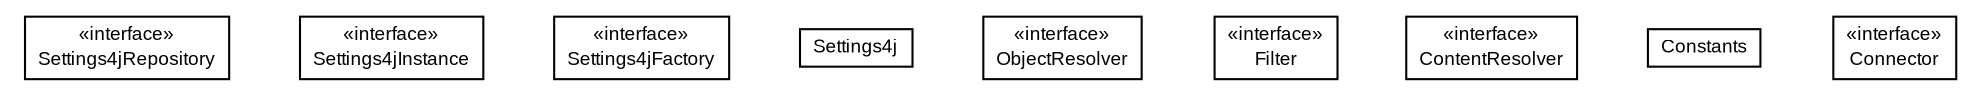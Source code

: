 #!/usr/local/bin/dot
#
# Class diagram 
# Generated by UmlGraph version 4.6 (http://www.spinellis.gr/sw/umlgraph)
#

digraph G {
	edge [fontname="arial",fontsize=10,labelfontname="arial",labelfontsize=10];
	node [fontname="arial",fontsize=10,shape=plaintext];
	// org.settings4j.Settings4jRepository
	c264 [label=<<table border="0" cellborder="1" cellspacing="0" cellpadding="2" port="p" href="./Settings4jRepository.html">
		<tr><td><table border="0" cellspacing="0" cellpadding="1">
			<tr><td> &laquo;interface&raquo; </td></tr>
			<tr><td> Settings4jRepository </td></tr>
		</table></td></tr>
		</table>>, fontname="arial", fontcolor="black", fontsize=9.0];
	// org.settings4j.Settings4jInstance
	c265 [label=<<table border="0" cellborder="1" cellspacing="0" cellpadding="2" port="p" href="./Settings4jInstance.html">
		<tr><td><table border="0" cellspacing="0" cellpadding="1">
			<tr><td> &laquo;interface&raquo; </td></tr>
			<tr><td> Settings4jInstance </td></tr>
		</table></td></tr>
		</table>>, fontname="arial", fontcolor="black", fontsize=9.0];
	// org.settings4j.Settings4jFactory
	c266 [label=<<table border="0" cellborder="1" cellspacing="0" cellpadding="2" port="p" href="./Settings4jFactory.html">
		<tr><td><table border="0" cellspacing="0" cellpadding="1">
			<tr><td> &laquo;interface&raquo; </td></tr>
			<tr><td> Settings4jFactory </td></tr>
		</table></td></tr>
		</table>>, fontname="arial", fontcolor="black", fontsize=9.0];
	// org.settings4j.Settings4j
	c267 [label=<<table border="0" cellborder="1" cellspacing="0" cellpadding="2" port="p" href="./Settings4j.html">
		<tr><td><table border="0" cellspacing="0" cellpadding="1">
			<tr><td> Settings4j </td></tr>
		</table></td></tr>
		</table>>, fontname="arial", fontcolor="black", fontsize=9.0];
	// org.settings4j.ObjectResolver
	c268 [label=<<table border="0" cellborder="1" cellspacing="0" cellpadding="2" port="p" href="./ObjectResolver.html">
		<tr><td><table border="0" cellspacing="0" cellpadding="1">
			<tr><td> &laquo;interface&raquo; </td></tr>
			<tr><td> ObjectResolver </td></tr>
		</table></td></tr>
		</table>>, fontname="arial", fontcolor="black", fontsize=9.0];
	// org.settings4j.Filter
	c269 [label=<<table border="0" cellborder="1" cellspacing="0" cellpadding="2" port="p" href="./Filter.html">
		<tr><td><table border="0" cellspacing="0" cellpadding="1">
			<tr><td> &laquo;interface&raquo; </td></tr>
			<tr><td> Filter </td></tr>
		</table></td></tr>
		</table>>, fontname="arial", fontcolor="black", fontsize=9.0];
	// org.settings4j.ContentResolver
	c270 [label=<<table border="0" cellborder="1" cellspacing="0" cellpadding="2" port="p" href="./ContentResolver.html">
		<tr><td><table border="0" cellspacing="0" cellpadding="1">
			<tr><td> &laquo;interface&raquo; </td></tr>
			<tr><td> ContentResolver </td></tr>
		</table></td></tr>
		</table>>, fontname="arial", fontcolor="black", fontsize=9.0];
	// org.settings4j.Constants
	c271 [label=<<table border="0" cellborder="1" cellspacing="0" cellpadding="2" port="p" href="./Constants.html">
		<tr><td><table border="0" cellspacing="0" cellpadding="1">
			<tr><td> Constants </td></tr>
		</table></td></tr>
		</table>>, fontname="arial", fontcolor="black", fontsize=9.0];
	// org.settings4j.Connector
	c272 [label=<<table border="0" cellborder="1" cellspacing="0" cellpadding="2" port="p" href="./Connector.html">
		<tr><td><table border="0" cellspacing="0" cellpadding="1">
			<tr><td> &laquo;interface&raquo; </td></tr>
			<tr><td> Connector </td></tr>
		</table></td></tr>
		</table>>, fontname="arial", fontcolor="black", fontsize=9.0];
}

